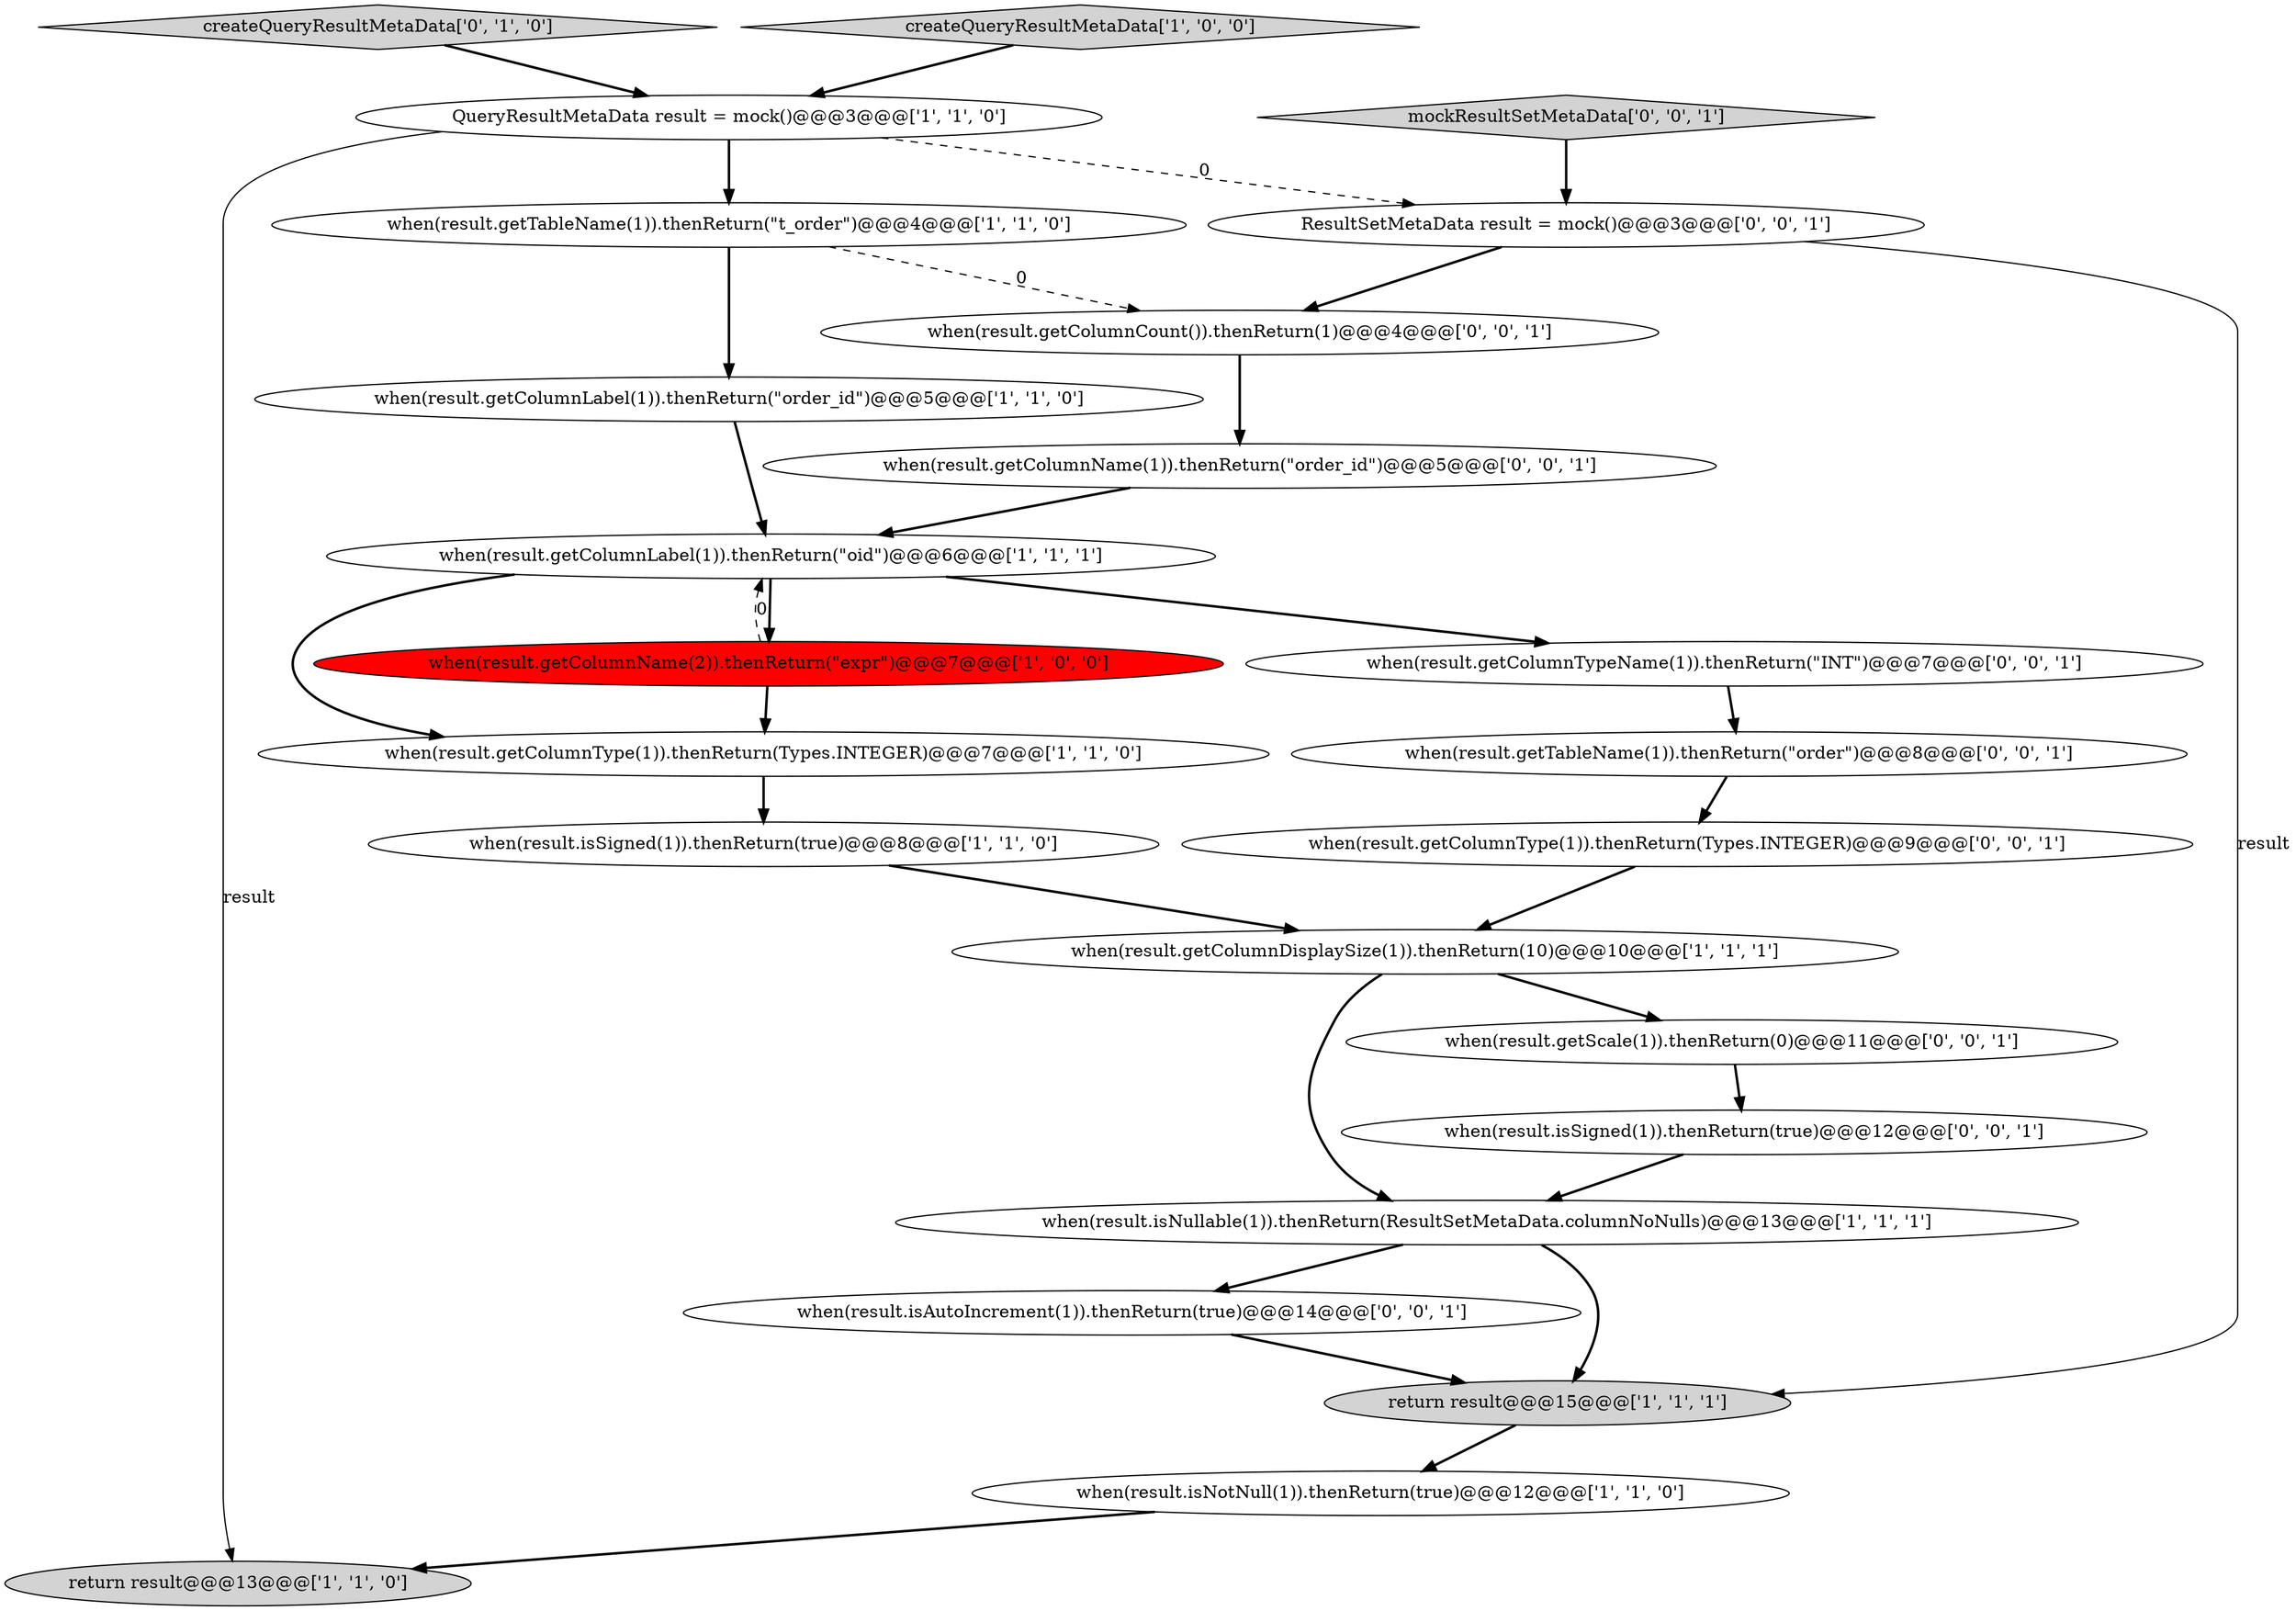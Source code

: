 digraph {
18 [style = filled, label = "when(result.isSigned(1)).thenReturn(true)@@@12@@@['0', '0', '1']", fillcolor = white, shape = ellipse image = "AAA0AAABBB3BBB"];
6 [style = filled, label = "when(result.getTableName(1)).thenReturn(\"t_order\")@@@4@@@['1', '1', '0']", fillcolor = white, shape = ellipse image = "AAA0AAABBB1BBB"];
14 [style = filled, label = "ResultSetMetaData result = mock()@@@3@@@['0', '0', '1']", fillcolor = white, shape = ellipse image = "AAA0AAABBB3BBB"];
16 [style = filled, label = "when(result.isAutoIncrement(1)).thenReturn(true)@@@14@@@['0', '0', '1']", fillcolor = white, shape = ellipse image = "AAA0AAABBB3BBB"];
2 [style = filled, label = "return result@@@13@@@['1', '1', '0']", fillcolor = lightgray, shape = ellipse image = "AAA0AAABBB1BBB"];
11 [style = filled, label = "QueryResultMetaData result = mock()@@@3@@@['1', '1', '0']", fillcolor = white, shape = ellipse image = "AAA0AAABBB1BBB"];
21 [style = filled, label = "when(result.getColumnTypeName(1)).thenReturn(\"INT\")@@@7@@@['0', '0', '1']", fillcolor = white, shape = ellipse image = "AAA0AAABBB3BBB"];
17 [style = filled, label = "mockResultSetMetaData['0', '0', '1']", fillcolor = lightgray, shape = diamond image = "AAA0AAABBB3BBB"];
7 [style = filled, label = "when(result.getColumnLabel(1)).thenReturn(\"order_id\")@@@5@@@['1', '1', '0']", fillcolor = white, shape = ellipse image = "AAA0AAABBB1BBB"];
13 [style = filled, label = "createQueryResultMetaData['0', '1', '0']", fillcolor = lightgray, shape = diamond image = "AAA0AAABBB2BBB"];
0 [style = filled, label = "when(result.isSigned(1)).thenReturn(true)@@@8@@@['1', '1', '0']", fillcolor = white, shape = ellipse image = "AAA0AAABBB1BBB"];
3 [style = filled, label = "when(result.getColumnDisplaySize(1)).thenReturn(10)@@@10@@@['1', '1', '1']", fillcolor = white, shape = ellipse image = "AAA0AAABBB1BBB"];
5 [style = filled, label = "createQueryResultMetaData['1', '0', '0']", fillcolor = lightgray, shape = diamond image = "AAA0AAABBB1BBB"];
10 [style = filled, label = "when(result.getColumnType(1)).thenReturn(Types.INTEGER)@@@7@@@['1', '1', '0']", fillcolor = white, shape = ellipse image = "AAA0AAABBB1BBB"];
9 [style = filled, label = "when(result.getColumnLabel(1)).thenReturn(\"oid\")@@@6@@@['1', '1', '1']", fillcolor = white, shape = ellipse image = "AAA0AAABBB1BBB"];
22 [style = filled, label = "when(result.getColumnType(1)).thenReturn(Types.INTEGER)@@@9@@@['0', '0', '1']", fillcolor = white, shape = ellipse image = "AAA0AAABBB3BBB"];
15 [style = filled, label = "when(result.getColumnCount()).thenReturn(1)@@@4@@@['0', '0', '1']", fillcolor = white, shape = ellipse image = "AAA0AAABBB3BBB"];
23 [style = filled, label = "when(result.getTableName(1)).thenReturn(\"order\")@@@8@@@['0', '0', '1']", fillcolor = white, shape = ellipse image = "AAA0AAABBB3BBB"];
19 [style = filled, label = "when(result.getColumnName(1)).thenReturn(\"order_id\")@@@5@@@['0', '0', '1']", fillcolor = white, shape = ellipse image = "AAA0AAABBB3BBB"];
8 [style = filled, label = "when(result.isNotNull(1)).thenReturn(true)@@@12@@@['1', '1', '0']", fillcolor = white, shape = ellipse image = "AAA0AAABBB1BBB"];
4 [style = filled, label = "when(result.isNullable(1)).thenReturn(ResultSetMetaData.columnNoNulls)@@@13@@@['1', '1', '1']", fillcolor = white, shape = ellipse image = "AAA0AAABBB1BBB"];
12 [style = filled, label = "when(result.getColumnName(2)).thenReturn(\"expr\")@@@7@@@['1', '0', '0']", fillcolor = red, shape = ellipse image = "AAA1AAABBB1BBB"];
1 [style = filled, label = "return result@@@15@@@['1', '1', '1']", fillcolor = lightgray, shape = ellipse image = "AAA0AAABBB1BBB"];
20 [style = filled, label = "when(result.getScale(1)).thenReturn(0)@@@11@@@['0', '0', '1']", fillcolor = white, shape = ellipse image = "AAA0AAABBB3BBB"];
0->3 [style = bold, label=""];
1->8 [style = bold, label=""];
11->2 [style = solid, label="result"];
11->6 [style = bold, label=""];
12->9 [style = dashed, label="0"];
9->10 [style = bold, label=""];
14->1 [style = solid, label="result"];
15->19 [style = bold, label=""];
3->4 [style = bold, label=""];
13->11 [style = bold, label=""];
7->9 [style = bold, label=""];
22->3 [style = bold, label=""];
20->18 [style = bold, label=""];
12->10 [style = bold, label=""];
3->20 [style = bold, label=""];
23->22 [style = bold, label=""];
18->4 [style = bold, label=""];
8->2 [style = bold, label=""];
19->9 [style = bold, label=""];
16->1 [style = bold, label=""];
17->14 [style = bold, label=""];
6->15 [style = dashed, label="0"];
11->14 [style = dashed, label="0"];
10->0 [style = bold, label=""];
9->21 [style = bold, label=""];
14->15 [style = bold, label=""];
4->1 [style = bold, label=""];
5->11 [style = bold, label=""];
9->12 [style = bold, label=""];
6->7 [style = bold, label=""];
4->16 [style = bold, label=""];
21->23 [style = bold, label=""];
}
